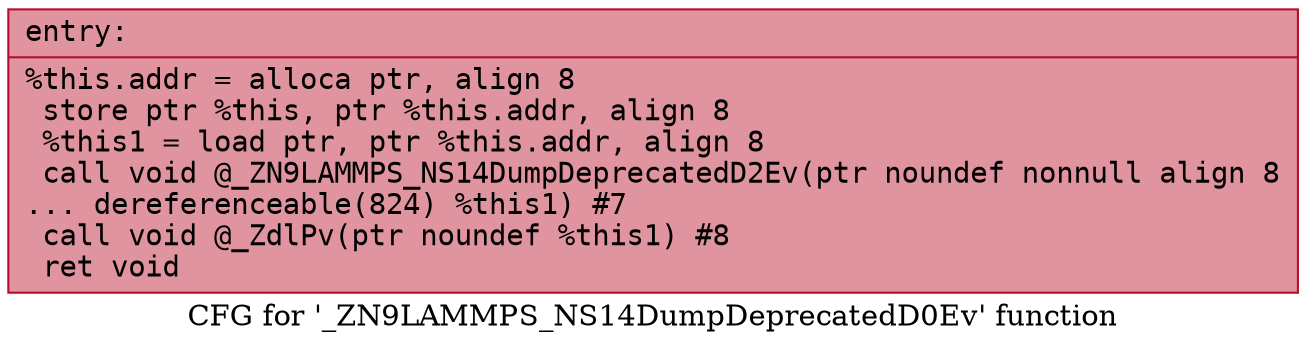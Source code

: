 digraph "CFG for '_ZN9LAMMPS_NS14DumpDeprecatedD0Ev' function" {
	label="CFG for '_ZN9LAMMPS_NS14DumpDeprecatedD0Ev' function";

	Node0x56465f24fd70 [shape=record,color="#b70d28ff", style=filled, fillcolor="#b70d2870" fontname="Courier",label="{entry:\l|  %this.addr = alloca ptr, align 8\l  store ptr %this, ptr %this.addr, align 8\l  %this1 = load ptr, ptr %this.addr, align 8\l  call void @_ZN9LAMMPS_NS14DumpDeprecatedD2Ev(ptr noundef nonnull align 8\l... dereferenceable(824) %this1) #7\l  call void @_ZdlPv(ptr noundef %this1) #8\l  ret void\l}"];
}
